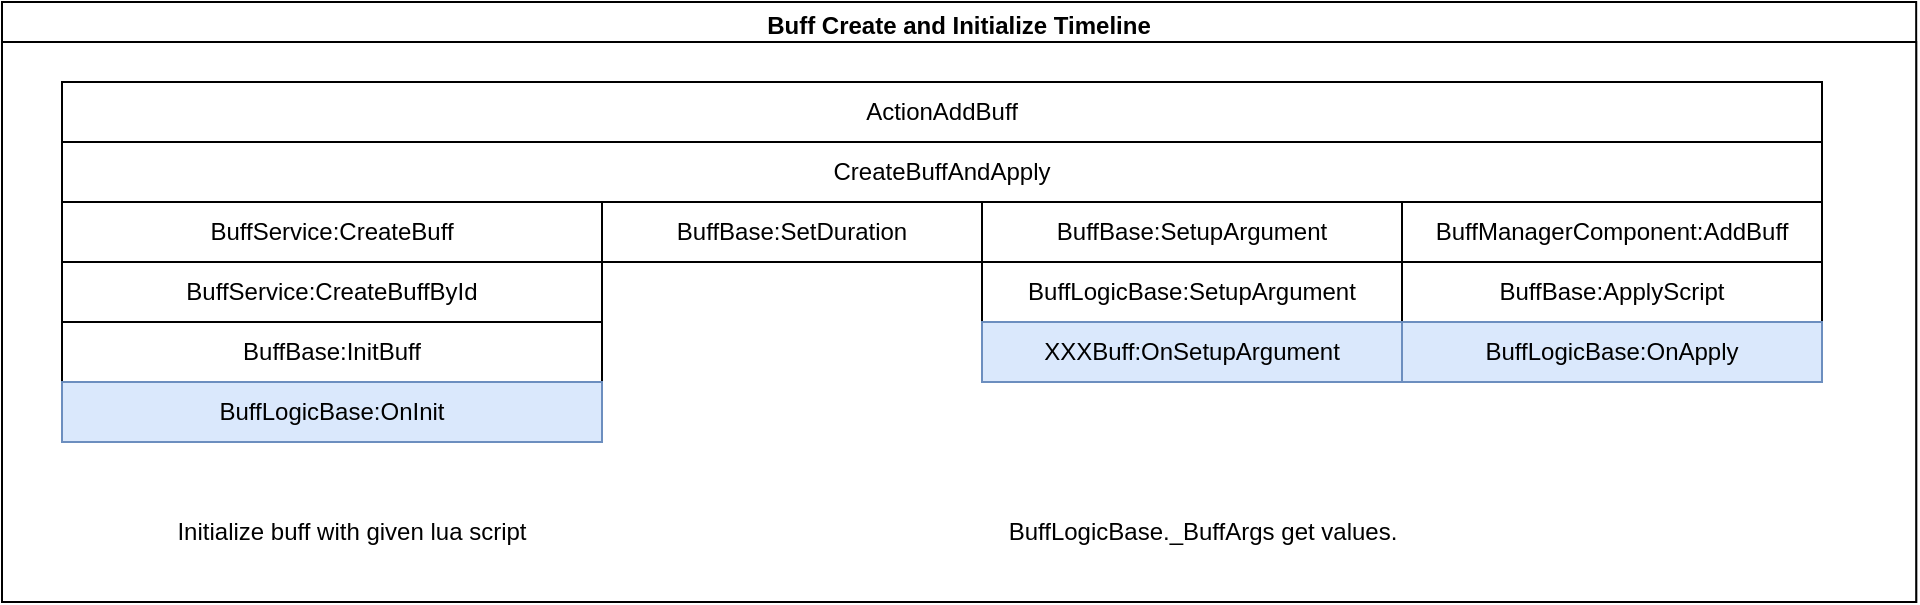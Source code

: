 <mxfile>
    <diagram id="40Mm8pYU9viyJwDY62Pg" name="Page-1">
        <mxGraphModel dx="951" dy="706" grid="1" gridSize="10" guides="1" tooltips="1" connect="1" arrows="1" fold="1" page="1" pageScale="1" pageWidth="850" pageHeight="1100" math="0" shadow="0">
            <root>
                <mxCell id="0"/>
                <mxCell id="1" parent="0"/>
                <mxCell id="17" value="Buff Create and Initialize Timeline" style="swimlane;whiteSpace=wrap;html=1;rounded=0;fontFamily=Helvetica;fontSize=12;labelBackgroundColor=none;labelBorderColor=none;shadow=0;" parent="1" vertex="1">
                    <mxGeometry x="90" y="50" width="957.09" height="300" as="geometry"/>
                </mxCell>
                <mxCell id="19" value="" style="rounded=0;whiteSpace=wrap;html=1;strokeColor=default;fontFamily=Helvetica;fontSize=12;fontColor=default;fillColor=default;" parent="17" vertex="1">
                    <mxGeometry y="20" width="957.09" height="280" as="geometry"/>
                </mxCell>
                <mxCell id="2" value="ActionAddBuff" style="rounded=0;whiteSpace=wrap;html=1;" parent="17" vertex="1">
                    <mxGeometry x="30" y="40" width="880" height="30" as="geometry"/>
                </mxCell>
                <mxCell id="4" value="CreateBuffAndApply" style="rounded=0;whiteSpace=wrap;html=1;" parent="17" vertex="1">
                    <mxGeometry x="30" y="70" width="880" height="30" as="geometry"/>
                </mxCell>
                <mxCell id="5" value="BuffService:CreateBuff" style="rounded=0;whiteSpace=wrap;html=1;strokeColor=default;fontFamily=Helvetica;fontSize=12;fontColor=default;fillColor=default;" parent="17" vertex="1">
                    <mxGeometry x="30" y="100" width="270" height="30" as="geometry"/>
                </mxCell>
                <mxCell id="6" value="BuffService:CreateBuffById" style="rounded=0;whiteSpace=wrap;html=1;strokeColor=default;fontFamily=Helvetica;fontSize=12;fontColor=default;fillColor=default;" parent="17" vertex="1">
                    <mxGeometry x="30" y="130" width="270" height="30" as="geometry"/>
                </mxCell>
                <mxCell id="7" value="BuffBase:InitBuff" style="rounded=0;whiteSpace=wrap;html=1;strokeColor=default;fontFamily=Helvetica;fontSize=12;fontColor=default;fillColor=default;" parent="17" vertex="1">
                    <mxGeometry x="30" y="160" width="270" height="30" as="geometry"/>
                </mxCell>
                <mxCell id="8" value="Initialize buff with given lua script" style="text;html=1;strokeColor=none;fillColor=none;align=center;verticalAlign=middle;whiteSpace=wrap;rounded=0;fontFamily=Helvetica;fontSize=12;fontColor=default;" parent="17" vertex="1">
                    <mxGeometry x="60" y="250" width="230" height="30" as="geometry"/>
                </mxCell>
                <mxCell id="9" value="BuffLogicBase:OnInit" style="rounded=0;whiteSpace=wrap;html=1;strokeColor=#6c8ebf;fontFamily=Helvetica;fontSize=12;fillColor=#dae8fc;" parent="17" vertex="1">
                    <mxGeometry x="30" y="190" width="270" height="30" as="geometry"/>
                </mxCell>
                <mxCell id="10" value="BuffBase:SetDuration" style="rounded=0;whiteSpace=wrap;html=1;strokeColor=default;fontFamily=Helvetica;fontSize=12;fontColor=default;fillColor=default;" parent="17" vertex="1">
                    <mxGeometry x="300" y="100" width="190" height="30" as="geometry"/>
                </mxCell>
                <mxCell id="11" value="BuffBase:SetupArgument" style="rounded=0;whiteSpace=wrap;html=1;strokeColor=default;fontFamily=Helvetica;fontSize=12;fontColor=default;fillColor=default;" parent="17" vertex="1">
                    <mxGeometry x="490" y="100" width="210" height="30" as="geometry"/>
                </mxCell>
                <mxCell id="12" value="BuffLogicBase:SetupArgument" style="rounded=0;whiteSpace=wrap;html=1;fontFamily=Helvetica;fontSize=12;" parent="17" vertex="1">
                    <mxGeometry x="490" y="130" width="210" height="30" as="geometry"/>
                </mxCell>
                <mxCell id="13" value="BuffManagerComponent:AddBuff" style="rounded=0;whiteSpace=wrap;html=1;strokeColor=default;fontFamily=Helvetica;fontSize=12;fontColor=default;fillColor=default;" parent="17" vertex="1">
                    <mxGeometry x="700" y="100" width="210" height="30" as="geometry"/>
                </mxCell>
                <mxCell id="14" value="BuffBase:ApplyScript" style="rounded=0;whiteSpace=wrap;html=1;strokeColor=default;fontFamily=Helvetica;fontSize=12;fontColor=default;fillColor=default;" parent="17" vertex="1">
                    <mxGeometry x="700" y="130" width="210" height="30" as="geometry"/>
                </mxCell>
                <mxCell id="15" value="BuffLogicBase:OnApply" style="rounded=0;whiteSpace=wrap;html=1;strokeColor=#6c8ebf;fontFamily=Helvetica;fontSize=12;fillColor=#dae8fc;" parent="17" vertex="1">
                    <mxGeometry x="700" y="160" width="210" height="30" as="geometry"/>
                </mxCell>
                <mxCell id="16" value="BuffLogicBase._BuffArgs get values." style="text;html=1;align=center;verticalAlign=middle;resizable=0;points=[];autosize=1;strokeColor=none;fillColor=none;fontSize=12;fontFamily=Helvetica;fontColor=default;" parent="17" vertex="1">
                    <mxGeometry x="490" y="250" width="220" height="30" as="geometry"/>
                </mxCell>
                <mxCell id="20" value="XXXBuff:OnSetupArgument" style="rounded=0;whiteSpace=wrap;html=1;fontFamily=Helvetica;fontSize=12;fillColor=#dae8fc;strokeColor=#6c8ebf;" vertex="1" parent="17">
                    <mxGeometry x="490" y="160" width="210" height="30" as="geometry"/>
                </mxCell>
            </root>
        </mxGraphModel>
    </diagram>
</mxfile>
